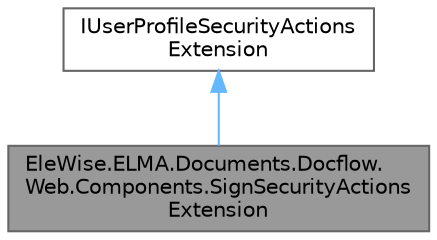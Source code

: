 digraph "EleWise.ELMA.Documents.Docflow.Web.Components.SignSecurityActionsExtension"
{
 // LATEX_PDF_SIZE
  bgcolor="transparent";
  edge [fontname=Helvetica,fontsize=10,labelfontname=Helvetica,labelfontsize=10];
  node [fontname=Helvetica,fontsize=10,shape=box,height=0.2,width=0.4];
  Node1 [id="Node000001",label="EleWise.ELMA.Documents.Docflow.\lWeb.Components.SignSecurityActions\lExtension",height=0.2,width=0.4,color="gray40", fillcolor="grey60", style="filled", fontcolor="black",tooltip="Действия в профиле пользователя для подписания"];
  Node2 -> Node1 [id="edge1_Node000001_Node000002",dir="back",color="steelblue1",style="solid",tooltip=" "];
  Node2 [id="Node000002",label="IUserProfileSecurityActions\lExtension",height=0.2,width=0.4,color="gray40", fillcolor="white", style="filled",URL="$interface_ele_wise_1_1_e_l_m_a_1_1_b_p_m_1_1_web_1_1_security_1_1_extension_points_1_1_i_user_pr8fe0e559622544eb6c1b913b26d0a155.html",tooltip="Точка расширения действий безопасности в профиле пользователя"];
}
